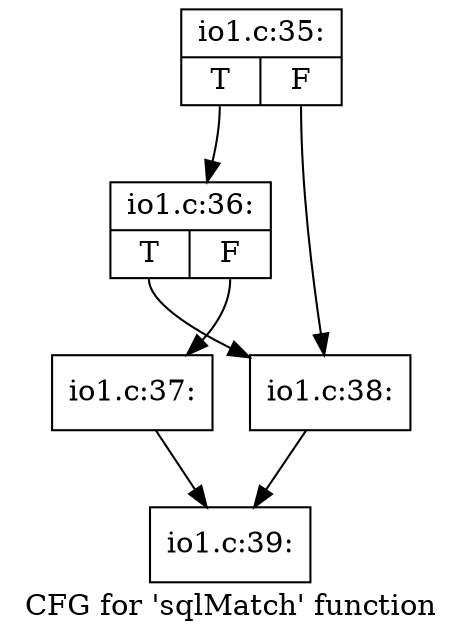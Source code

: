 digraph "CFG for 'sqlMatch' function" {
	label="CFG for 'sqlMatch' function";

	Node0x47fc530 [shape=record,label="{io1.c:35:|{<s0>T|<s1>F}}"];
	Node0x47fc530:s0 -> Node0x4810010;
	Node0x47fc530:s1 -> Node0x480ffc0;
	Node0x4810010 [shape=record,label="{io1.c:36:|{<s0>T|<s1>F}}"];
	Node0x4810010:s0 -> Node0x480ffc0;
	Node0x4810010:s1 -> Node0x480fef0;
	Node0x480fef0 [shape=record,label="{io1.c:37:}"];
	Node0x480fef0 -> Node0x4813240;
	Node0x480ffc0 [shape=record,label="{io1.c:38:}"];
	Node0x480ffc0 -> Node0x4813240;
	Node0x4813240 [shape=record,label="{io1.c:39:}"];
}
